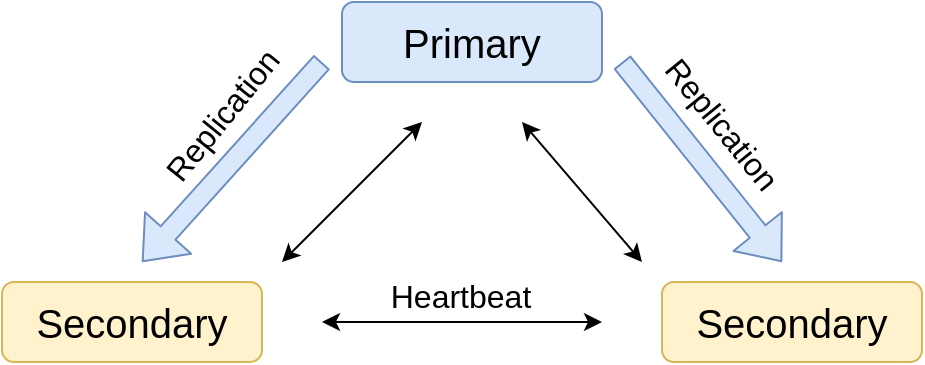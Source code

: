 <mxfile version="13.0.1" type="device"><diagram id="-1QA7WdLLOnEecCUO3a9" name="Page-1"><mxGraphModel dx="946" dy="614" grid="1" gridSize="10" guides="1" tooltips="1" connect="1" arrows="1" fold="1" page="1" pageScale="1" pageWidth="827" pageHeight="1169" math="0" shadow="0"><root><mxCell id="0"/><mxCell id="1" parent="0"/><mxCell id="A4k1BkNSgw5zPqDUrRRV-1" value="Primary" style="rounded=1;whiteSpace=wrap;html=1;fillColor=#dae8fc;strokeColor=#6c8ebf;fontFamily=Helvetica;fontSize=20;" parent="1" vertex="1"><mxGeometry x="310" y="180" width="130" height="40" as="geometry"/></mxCell><mxCell id="A4k1BkNSgw5zPqDUrRRV-2" value="Secondary" style="rounded=1;whiteSpace=wrap;html=1;fillColor=#fff2cc;strokeColor=#d6b656;fontFamily=Helvetica;fontSize=20;" parent="1" vertex="1"><mxGeometry x="140" y="320" width="130" height="40" as="geometry"/></mxCell><mxCell id="A4k1BkNSgw5zPqDUrRRV-3" value="Secondary" style="rounded=1;whiteSpace=wrap;html=1;fillColor=#fff2cc;strokeColor=#d6b656;fontFamily=Helvetica;fontSize=20;" parent="1" vertex="1"><mxGeometry x="470" y="320" width="130" height="40" as="geometry"/></mxCell><mxCell id="A4k1BkNSgw5zPqDUrRRV-4" value="" style="shape=flexArrow;endArrow=classic;html=1;fontFamily=Helvetica;fontSize=20;fillColor=#dae8fc;strokeColor=#6c8ebf;" parent="1" edge="1"><mxGeometry width="50" height="50" relative="1" as="geometry"><mxPoint x="300" y="210" as="sourcePoint"/><mxPoint x="210" y="310" as="targetPoint"/></mxGeometry></mxCell><mxCell id="A4k1BkNSgw5zPqDUrRRV-5" value="Replication" style="edgeLabel;html=1;align=center;verticalAlign=middle;resizable=0;points=[];fontSize=16;fontFamily=Helvetica;rotation=309;labelBackgroundColor=none;" parent="A4k1BkNSgw5zPqDUrRRV-4" vertex="1" connectable="0"><mxGeometry x="-0.276" y="-2" relative="1" as="geometry"><mxPoint x="-16.8" y="-7.6" as="offset"/></mxGeometry></mxCell><mxCell id="A4k1BkNSgw5zPqDUrRRV-6" value="" style="shape=flexArrow;endArrow=classic;html=1;fontFamily=Helvetica;fontSize=20;fillColor=#dae8fc;strokeColor=#6c8ebf;" parent="1" edge="1"><mxGeometry width="50" height="50" relative="1" as="geometry"><mxPoint x="450" y="210" as="sourcePoint"/><mxPoint x="530" y="310" as="targetPoint"/></mxGeometry></mxCell><mxCell id="A4k1BkNSgw5zPqDUrRRV-7" value="Replication" style="edgeLabel;html=1;align=center;verticalAlign=middle;resizable=0;points=[];fontSize=16;fontFamily=Helvetica;rotation=51;labelBackgroundColor=none;" parent="A4k1BkNSgw5zPqDUrRRV-6" vertex="1" connectable="0"><mxGeometry x="-0.276" y="-2" relative="1" as="geometry"><mxPoint x="22.83" y="-7.17" as="offset"/></mxGeometry></mxCell><mxCell id="A4k1BkNSgw5zPqDUrRRV-8" value="" style="endArrow=classic;startArrow=classic;html=1;fontFamily=Helvetica;fontSize=16;" parent="1" edge="1"><mxGeometry width="50" height="50" relative="1" as="geometry"><mxPoint x="280" y="310" as="sourcePoint"/><mxPoint x="350" y="240" as="targetPoint"/></mxGeometry></mxCell><mxCell id="A4k1BkNSgw5zPqDUrRRV-9" value="" style="endArrow=classic;startArrow=classic;html=1;fontFamily=Helvetica;fontSize=16;" parent="1" edge="1"><mxGeometry width="50" height="50" relative="1" as="geometry"><mxPoint x="300" y="340" as="sourcePoint"/><mxPoint x="440" y="340" as="targetPoint"/></mxGeometry></mxCell><mxCell id="A4k1BkNSgw5zPqDUrRRV-11" value="Heartbeat" style="edgeLabel;html=1;align=center;verticalAlign=middle;resizable=0;points=[];fontSize=16;fontFamily=Helvetica;labelBackgroundColor=none;" parent="A4k1BkNSgw5zPqDUrRRV-9" vertex="1" connectable="0"><mxGeometry x="-0.014" y="4" relative="1" as="geometry"><mxPoint y="-9" as="offset"/></mxGeometry></mxCell><mxCell id="A4k1BkNSgw5zPqDUrRRV-10" value="" style="endArrow=classic;startArrow=classic;html=1;fontFamily=Helvetica;fontSize=16;" parent="1" edge="1"><mxGeometry width="50" height="50" relative="1" as="geometry"><mxPoint x="460" y="310" as="sourcePoint"/><mxPoint x="400" y="240" as="targetPoint"/></mxGeometry></mxCell></root></mxGraphModel></diagram></mxfile>